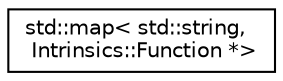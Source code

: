 digraph "Graphical Class Hierarchy"
{
  edge [fontname="Helvetica",fontsize="10",labelfontname="Helvetica",labelfontsize="10"];
  node [fontname="Helvetica",fontsize="10",shape=record];
  rankdir="LR";
  Node0 [label="std::map\< std::string,\l Intrinsics::Function *\>",height=0.2,width=0.4,color="black", fillcolor="white", style="filled",URL="$classstd_1_1map.html"];
}
